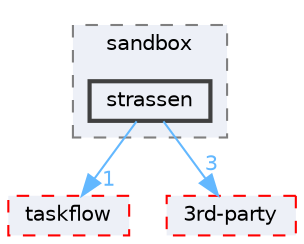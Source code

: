 digraph "external/taskflow/sandbox/strassen"
{
 // LATEX_PDF_SIZE
  bgcolor="transparent";
  edge [fontname=Helvetica,fontsize=10,labelfontname=Helvetica,labelfontsize=10];
  node [fontname=Helvetica,fontsize=10,shape=box,height=0.2,width=0.4];
  compound=true
  subgraph clusterdir_4e7b7f50873fa082c47e16cba185e362 {
    graph [ bgcolor="#edf0f7", pencolor="grey50", label="sandbox", fontname=Helvetica,fontsize=10 style="filled,dashed", URL="dir_4e7b7f50873fa082c47e16cba185e362.html",tooltip=""]
  dir_ef6c112d2330e15c7ba03874f4848162 [label="strassen", fillcolor="#edf0f7", color="grey25", style="filled,bold", URL="dir_ef6c112d2330e15c7ba03874f4848162.html",tooltip=""];
  }
  dir_335c31d98076110d53a13c1a0e3daa75 [label="taskflow", fillcolor="#edf0f7", color="red", style="filled,dashed", URL="dir_335c31d98076110d53a13c1a0e3daa75.html",tooltip=""];
  dir_8a551ad5ddcada96b3faa8407baf5b5b [label="3rd-party", fillcolor="#edf0f7", color="red", style="filled,dashed", URL="dir_8a551ad5ddcada96b3faa8407baf5b5b.html",tooltip=""];
  dir_ef6c112d2330e15c7ba03874f4848162->dir_335c31d98076110d53a13c1a0e3daa75 [headlabel="1", labeldistance=1.5 headhref="dir_000794_000820.html" href="dir_000794_000820.html" color="steelblue1" fontcolor="steelblue1"];
  dir_ef6c112d2330e15c7ba03874f4848162->dir_8a551ad5ddcada96b3faa8407baf5b5b [headlabel="3", labeldistance=1.5 headhref="dir_000794_000012.html" href="dir_000794_000012.html" color="steelblue1" fontcolor="steelblue1"];
}
